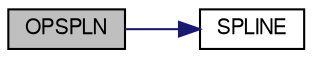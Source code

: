 digraph G
{
  edge [fontname="FreeSans",fontsize="10",labelfontname="FreeSans",labelfontsize="10"];
  node [fontname="FreeSans",fontsize="10",shape=record];
  rankdir=LR;
  Node1 [label="OPSPLN",height=0.2,width=0.4,color="black", fillcolor="grey75", style="filled" fontcolor="black"];
  Node1 -> Node2 [color="midnightblue",fontsize="10",style="solid",fontname="FreeSans"];
  Node2 [label="SPLINE",height=0.2,width=0.4,color="black", fillcolor="white", style="filled",URL="$spline_8f.html#aed6d468caeb9396c6db153182a07f670"];
}
